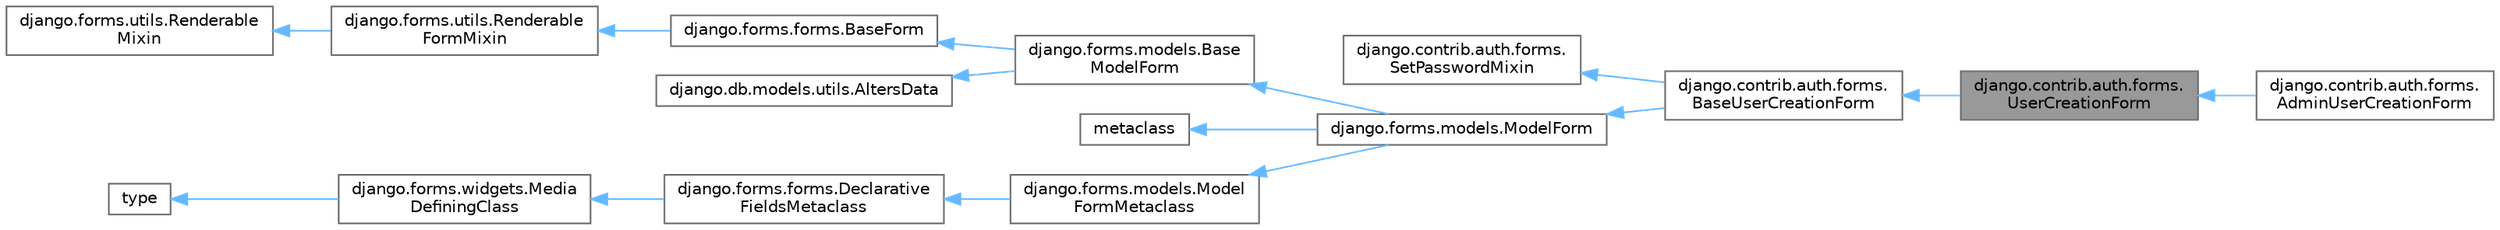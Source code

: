 digraph "django.contrib.auth.forms.UserCreationForm"
{
 // LATEX_PDF_SIZE
  bgcolor="transparent";
  edge [fontname=Helvetica,fontsize=10,labelfontname=Helvetica,labelfontsize=10];
  node [fontname=Helvetica,fontsize=10,shape=box,height=0.2,width=0.4];
  rankdir="LR";
  Node1 [id="Node000001",label="django.contrib.auth.forms.\lUserCreationForm",height=0.2,width=0.4,color="gray40", fillcolor="grey60", style="filled", fontcolor="black",tooltip=" "];
  Node2 -> Node1 [id="edge15_Node000001_Node000002",dir="back",color="steelblue1",style="solid",tooltip=" "];
  Node2 [id="Node000002",label="django.contrib.auth.forms.\lBaseUserCreationForm",height=0.2,width=0.4,color="gray40", fillcolor="white", style="filled",URL="$classdjango_1_1contrib_1_1auth_1_1forms_1_1BaseUserCreationForm.html",tooltip=" "];
  Node3 -> Node2 [id="edge16_Node000002_Node000003",dir="back",color="steelblue1",style="solid",tooltip=" "];
  Node3 [id="Node000003",label="django.contrib.auth.forms.\lSetPasswordMixin",height=0.2,width=0.4,color="gray40", fillcolor="white", style="filled",URL="$classdjango_1_1contrib_1_1auth_1_1forms_1_1SetPasswordMixin.html",tooltip=" "];
  Node4 -> Node2 [id="edge17_Node000002_Node000004",dir="back",color="steelblue1",style="solid",tooltip=" "];
  Node4 [id="Node000004",label="django.forms.models.ModelForm",height=0.2,width=0.4,color="gray40", fillcolor="white", style="filled",URL="$classdjango_1_1forms_1_1models_1_1ModelForm.html",tooltip=" "];
  Node5 -> Node4 [id="edge18_Node000004_Node000005",dir="back",color="steelblue1",style="solid",tooltip=" "];
  Node5 [id="Node000005",label="django.forms.models.Base\lModelForm",height=0.2,width=0.4,color="gray40", fillcolor="white", style="filled",URL="$classdjango_1_1forms_1_1models_1_1BaseModelForm.html",tooltip=" "];
  Node6 -> Node5 [id="edge19_Node000005_Node000006",dir="back",color="steelblue1",style="solid",tooltip=" "];
  Node6 [id="Node000006",label="django.forms.forms.BaseForm",height=0.2,width=0.4,color="gray40", fillcolor="white", style="filled",URL="$classdjango_1_1forms_1_1forms_1_1BaseForm.html",tooltip=" "];
  Node7 -> Node6 [id="edge20_Node000006_Node000007",dir="back",color="steelblue1",style="solid",tooltip=" "];
  Node7 [id="Node000007",label="django.forms.utils.Renderable\lFormMixin",height=0.2,width=0.4,color="gray40", fillcolor="white", style="filled",URL="$classdjango_1_1forms_1_1utils_1_1RenderableFormMixin.html",tooltip=" "];
  Node8 -> Node7 [id="edge21_Node000007_Node000008",dir="back",color="steelblue1",style="solid",tooltip=" "];
  Node8 [id="Node000008",label="django.forms.utils.Renderable\lMixin",height=0.2,width=0.4,color="gray40", fillcolor="white", style="filled",URL="$classdjango_1_1forms_1_1utils_1_1RenderableMixin.html",tooltip=" "];
  Node9 -> Node5 [id="edge22_Node000005_Node000009",dir="back",color="steelblue1",style="solid",tooltip=" "];
  Node9 [id="Node000009",label="django.db.models.utils.AltersData",height=0.2,width=0.4,color="gray40", fillcolor="white", style="filled",URL="$classdjango_1_1db_1_1models_1_1utils_1_1AltersData.html",tooltip=" "];
  Node10 -> Node4 [id="edge23_Node000004_Node000010",dir="back",color="steelblue1",style="solid",tooltip=" "];
  Node10 [id="Node000010",label="metaclass",height=0.2,width=0.4,color="gray40", fillcolor="white", style="filled",tooltip=" "];
  Node11 -> Node4 [id="edge24_Node000004_Node000011",dir="back",color="steelblue1",style="solid",tooltip=" "];
  Node11 [id="Node000011",label="django.forms.models.Model\lFormMetaclass",height=0.2,width=0.4,color="gray40", fillcolor="white", style="filled",URL="$classdjango_1_1forms_1_1models_1_1ModelFormMetaclass.html",tooltip=" "];
  Node12 -> Node11 [id="edge25_Node000011_Node000012",dir="back",color="steelblue1",style="solid",tooltip=" "];
  Node12 [id="Node000012",label="django.forms.forms.Declarative\lFieldsMetaclass",height=0.2,width=0.4,color="gray40", fillcolor="white", style="filled",URL="$classdjango_1_1forms_1_1forms_1_1DeclarativeFieldsMetaclass.html",tooltip=" "];
  Node13 -> Node12 [id="edge26_Node000012_Node000013",dir="back",color="steelblue1",style="solid",tooltip=" "];
  Node13 [id="Node000013",label="django.forms.widgets.Media\lDefiningClass",height=0.2,width=0.4,color="gray40", fillcolor="white", style="filled",URL="$classdjango_1_1forms_1_1widgets_1_1MediaDefiningClass.html",tooltip=" "];
  Node14 -> Node13 [id="edge27_Node000013_Node000014",dir="back",color="steelblue1",style="solid",tooltip=" "];
  Node14 [id="Node000014",label="type",height=0.2,width=0.4,color="gray40", fillcolor="white", style="filled",tooltip=" "];
  Node1 -> Node15 [id="edge28_Node000001_Node000015",dir="back",color="steelblue1",style="solid",tooltip=" "];
  Node15 [id="Node000015",label="django.contrib.auth.forms.\lAdminUserCreationForm",height=0.2,width=0.4,color="gray40", fillcolor="white", style="filled",URL="$classdjango_1_1contrib_1_1auth_1_1forms_1_1AdminUserCreationForm.html",tooltip=" "];
}
